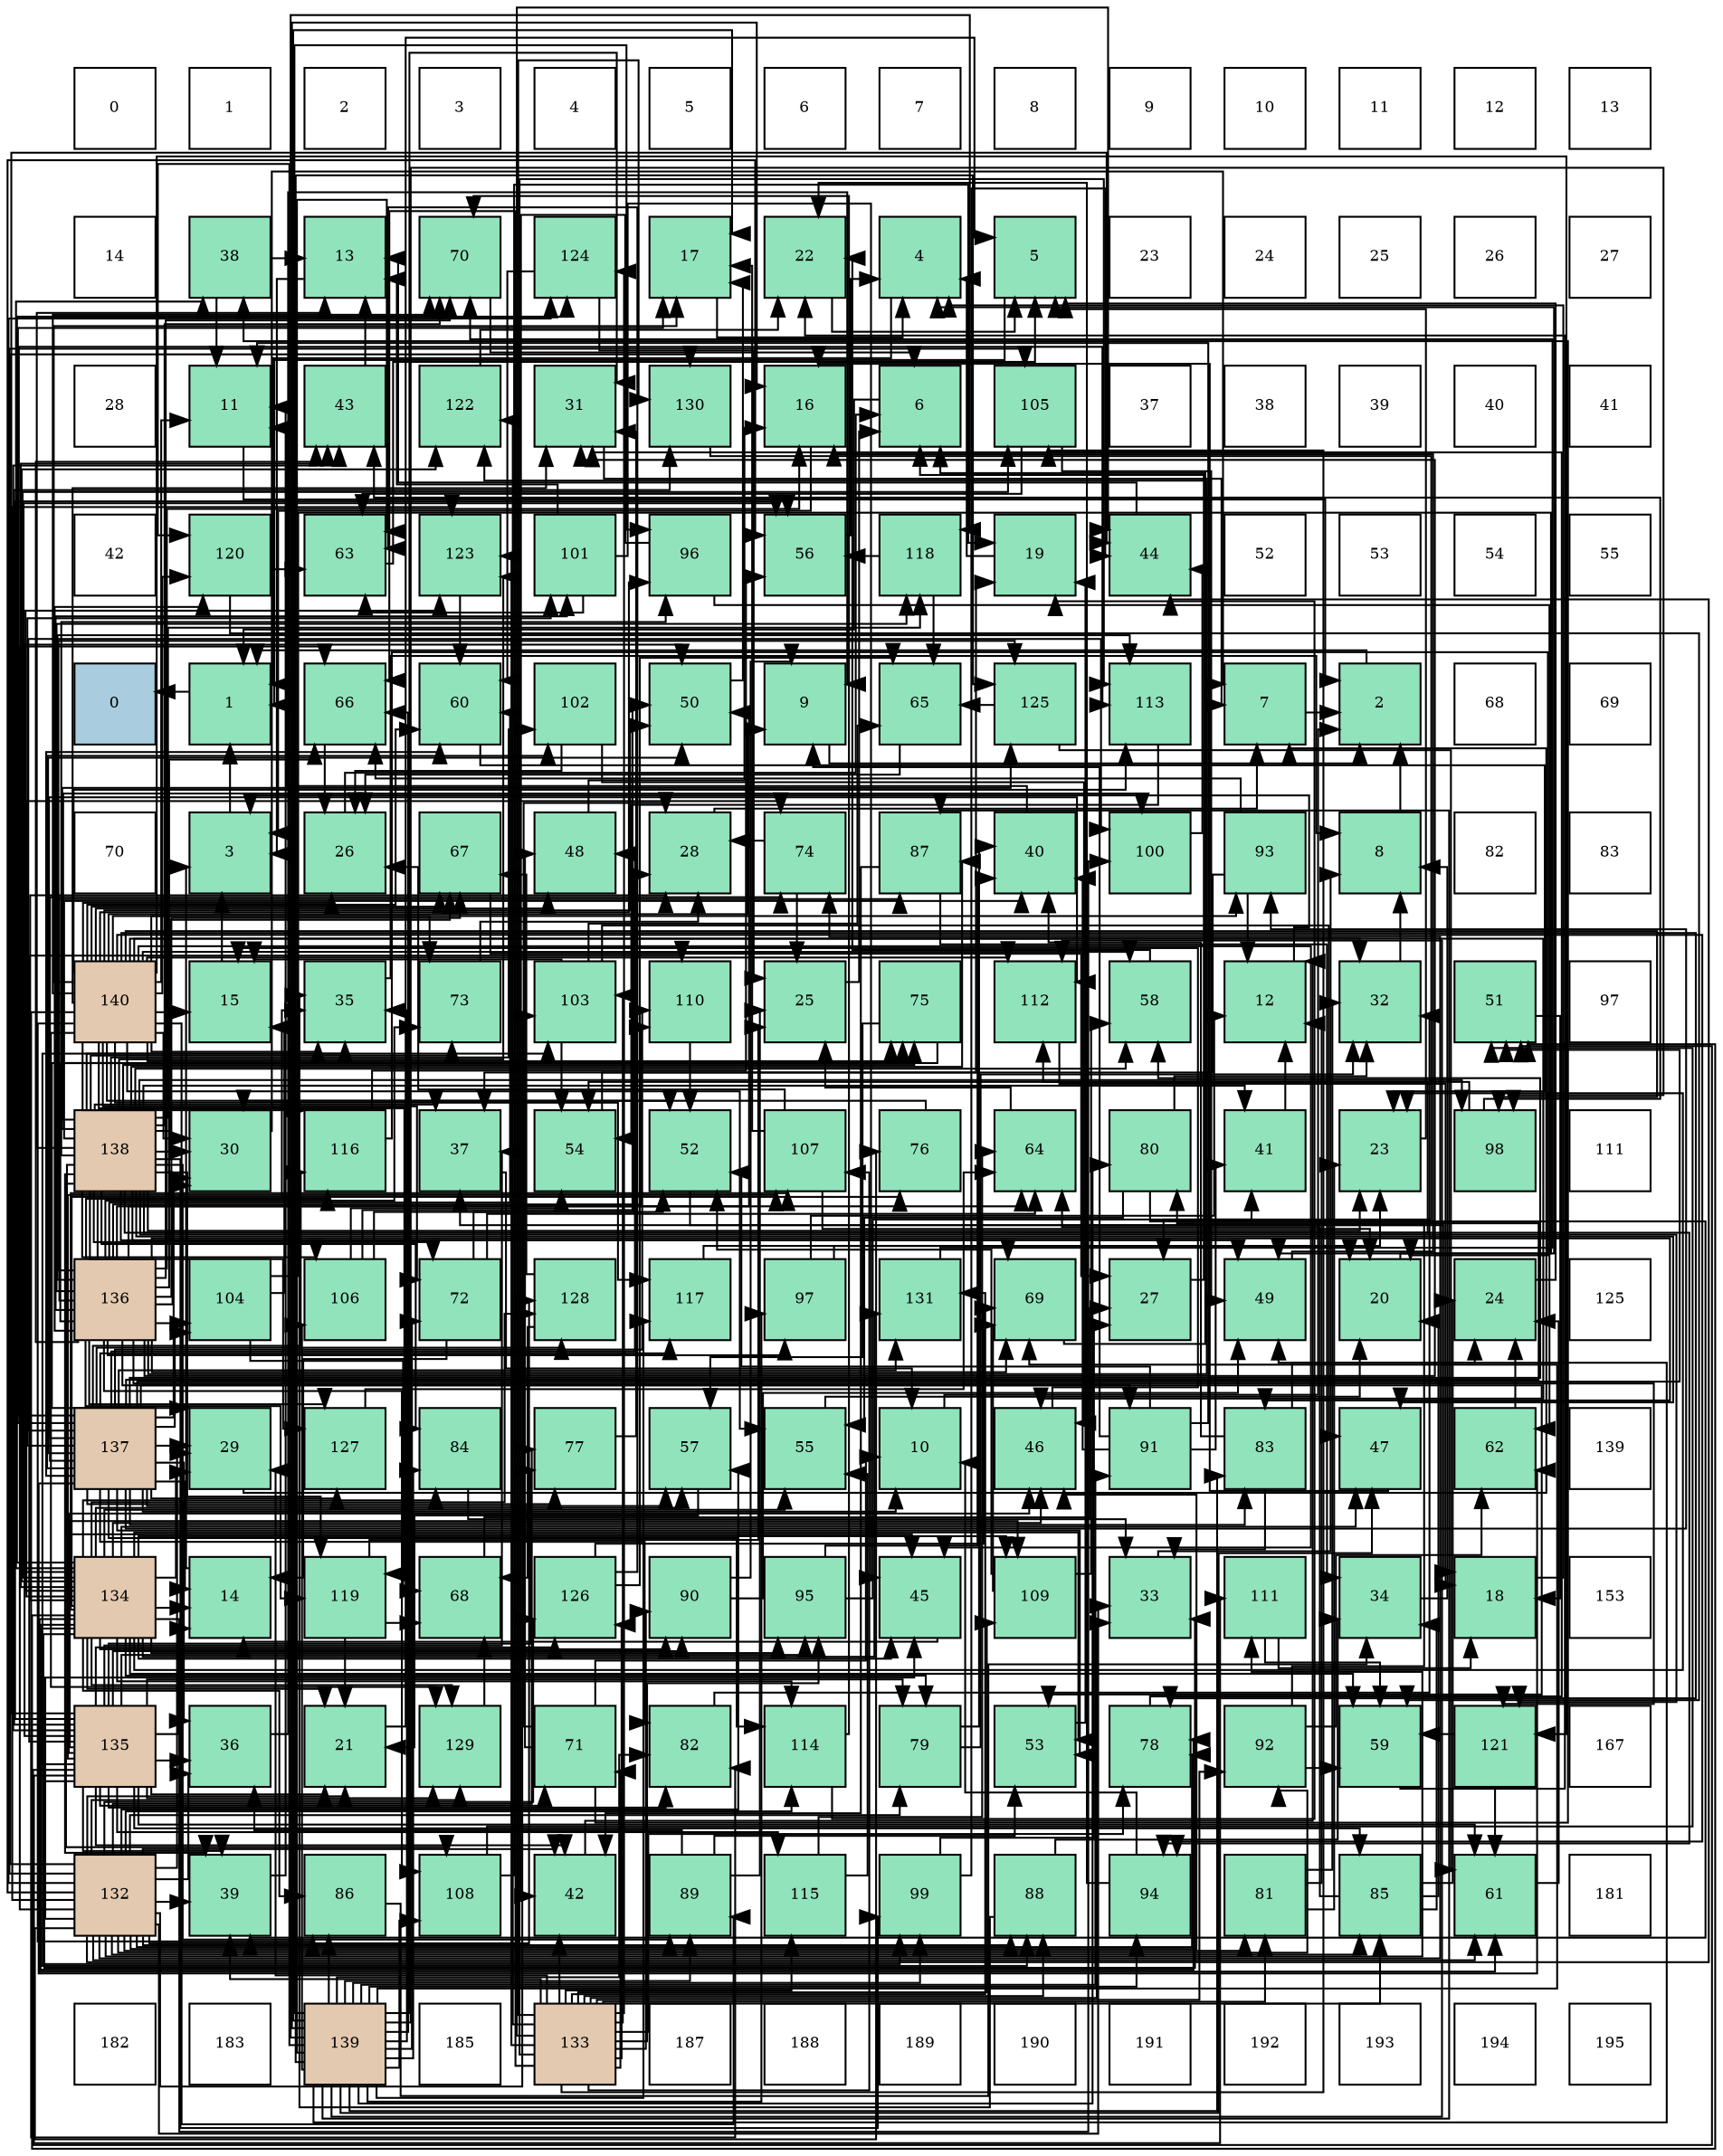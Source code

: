 digraph layout{
 rankdir=TB;
 splines=ortho;
 node [style=filled shape=square fixedsize=true width=0.6];
0[label="0", fontsize=8, fillcolor="#ffffff"];
1[label="1", fontsize=8, fillcolor="#ffffff"];
2[label="2", fontsize=8, fillcolor="#ffffff"];
3[label="3", fontsize=8, fillcolor="#ffffff"];
4[label="4", fontsize=8, fillcolor="#ffffff"];
5[label="5", fontsize=8, fillcolor="#ffffff"];
6[label="6", fontsize=8, fillcolor="#ffffff"];
7[label="7", fontsize=8, fillcolor="#ffffff"];
8[label="8", fontsize=8, fillcolor="#ffffff"];
9[label="9", fontsize=8, fillcolor="#ffffff"];
10[label="10", fontsize=8, fillcolor="#ffffff"];
11[label="11", fontsize=8, fillcolor="#ffffff"];
12[label="12", fontsize=8, fillcolor="#ffffff"];
13[label="13", fontsize=8, fillcolor="#ffffff"];
14[label="14", fontsize=8, fillcolor="#ffffff"];
15[label="38", fontsize=8, fillcolor="#91e3bb"];
16[label="13", fontsize=8, fillcolor="#91e3bb"];
17[label="70", fontsize=8, fillcolor="#91e3bb"];
18[label="124", fontsize=8, fillcolor="#91e3bb"];
19[label="17", fontsize=8, fillcolor="#91e3bb"];
20[label="22", fontsize=8, fillcolor="#91e3bb"];
21[label="4", fontsize=8, fillcolor="#91e3bb"];
22[label="5", fontsize=8, fillcolor="#91e3bb"];
23[label="23", fontsize=8, fillcolor="#ffffff"];
24[label="24", fontsize=8, fillcolor="#ffffff"];
25[label="25", fontsize=8, fillcolor="#ffffff"];
26[label="26", fontsize=8, fillcolor="#ffffff"];
27[label="27", fontsize=8, fillcolor="#ffffff"];
28[label="28", fontsize=8, fillcolor="#ffffff"];
29[label="11", fontsize=8, fillcolor="#91e3bb"];
30[label="43", fontsize=8, fillcolor="#91e3bb"];
31[label="122", fontsize=8, fillcolor="#91e3bb"];
32[label="31", fontsize=8, fillcolor="#91e3bb"];
33[label="130", fontsize=8, fillcolor="#91e3bb"];
34[label="16", fontsize=8, fillcolor="#91e3bb"];
35[label="6", fontsize=8, fillcolor="#91e3bb"];
36[label="105", fontsize=8, fillcolor="#91e3bb"];
37[label="37", fontsize=8, fillcolor="#ffffff"];
38[label="38", fontsize=8, fillcolor="#ffffff"];
39[label="39", fontsize=8, fillcolor="#ffffff"];
40[label="40", fontsize=8, fillcolor="#ffffff"];
41[label="41", fontsize=8, fillcolor="#ffffff"];
42[label="42", fontsize=8, fillcolor="#ffffff"];
43[label="120", fontsize=8, fillcolor="#91e3bb"];
44[label="63", fontsize=8, fillcolor="#91e3bb"];
45[label="123", fontsize=8, fillcolor="#91e3bb"];
46[label="101", fontsize=8, fillcolor="#91e3bb"];
47[label="96", fontsize=8, fillcolor="#91e3bb"];
48[label="56", fontsize=8, fillcolor="#91e3bb"];
49[label="118", fontsize=8, fillcolor="#91e3bb"];
50[label="19", fontsize=8, fillcolor="#91e3bb"];
51[label="44", fontsize=8, fillcolor="#91e3bb"];
52[label="52", fontsize=8, fillcolor="#ffffff"];
53[label="53", fontsize=8, fillcolor="#ffffff"];
54[label="54", fontsize=8, fillcolor="#ffffff"];
55[label="55", fontsize=8, fillcolor="#ffffff"];
56[label="0", fontsize=8, fillcolor="#a9ccde"];
57[label="1", fontsize=8, fillcolor="#91e3bb"];
58[label="66", fontsize=8, fillcolor="#91e3bb"];
59[label="60", fontsize=8, fillcolor="#91e3bb"];
60[label="102", fontsize=8, fillcolor="#91e3bb"];
61[label="50", fontsize=8, fillcolor="#91e3bb"];
62[label="9", fontsize=8, fillcolor="#91e3bb"];
63[label="65", fontsize=8, fillcolor="#91e3bb"];
64[label="125", fontsize=8, fillcolor="#91e3bb"];
65[label="113", fontsize=8, fillcolor="#91e3bb"];
66[label="7", fontsize=8, fillcolor="#91e3bb"];
67[label="2", fontsize=8, fillcolor="#91e3bb"];
68[label="68", fontsize=8, fillcolor="#ffffff"];
69[label="69", fontsize=8, fillcolor="#ffffff"];
70[label="70", fontsize=8, fillcolor="#ffffff"];
71[label="3", fontsize=8, fillcolor="#91e3bb"];
72[label="26", fontsize=8, fillcolor="#91e3bb"];
73[label="67", fontsize=8, fillcolor="#91e3bb"];
74[label="48", fontsize=8, fillcolor="#91e3bb"];
75[label="28", fontsize=8, fillcolor="#91e3bb"];
76[label="74", fontsize=8, fillcolor="#91e3bb"];
77[label="87", fontsize=8, fillcolor="#91e3bb"];
78[label="40", fontsize=8, fillcolor="#91e3bb"];
79[label="100", fontsize=8, fillcolor="#91e3bb"];
80[label="93", fontsize=8, fillcolor="#91e3bb"];
81[label="8", fontsize=8, fillcolor="#91e3bb"];
82[label="82", fontsize=8, fillcolor="#ffffff"];
83[label="83", fontsize=8, fillcolor="#ffffff"];
84[label="140", fontsize=8, fillcolor="#e3c9af"];
85[label="15", fontsize=8, fillcolor="#91e3bb"];
86[label="35", fontsize=8, fillcolor="#91e3bb"];
87[label="73", fontsize=8, fillcolor="#91e3bb"];
88[label="103", fontsize=8, fillcolor="#91e3bb"];
89[label="110", fontsize=8, fillcolor="#91e3bb"];
90[label="25", fontsize=8, fillcolor="#91e3bb"];
91[label="75", fontsize=8, fillcolor="#91e3bb"];
92[label="112", fontsize=8, fillcolor="#91e3bb"];
93[label="58", fontsize=8, fillcolor="#91e3bb"];
94[label="12", fontsize=8, fillcolor="#91e3bb"];
95[label="32", fontsize=8, fillcolor="#91e3bb"];
96[label="51", fontsize=8, fillcolor="#91e3bb"];
97[label="97", fontsize=8, fillcolor="#ffffff"];
98[label="138", fontsize=8, fillcolor="#e3c9af"];
99[label="30", fontsize=8, fillcolor="#91e3bb"];
100[label="116", fontsize=8, fillcolor="#91e3bb"];
101[label="37", fontsize=8, fillcolor="#91e3bb"];
102[label="54", fontsize=8, fillcolor="#91e3bb"];
103[label="52", fontsize=8, fillcolor="#91e3bb"];
104[label="107", fontsize=8, fillcolor="#91e3bb"];
105[label="76", fontsize=8, fillcolor="#91e3bb"];
106[label="64", fontsize=8, fillcolor="#91e3bb"];
107[label="80", fontsize=8, fillcolor="#91e3bb"];
108[label="41", fontsize=8, fillcolor="#91e3bb"];
109[label="23", fontsize=8, fillcolor="#91e3bb"];
110[label="98", fontsize=8, fillcolor="#91e3bb"];
111[label="111", fontsize=8, fillcolor="#ffffff"];
112[label="136", fontsize=8, fillcolor="#e3c9af"];
113[label="104", fontsize=8, fillcolor="#91e3bb"];
114[label="106", fontsize=8, fillcolor="#91e3bb"];
115[label="72", fontsize=8, fillcolor="#91e3bb"];
116[label="128", fontsize=8, fillcolor="#91e3bb"];
117[label="117", fontsize=8, fillcolor="#91e3bb"];
118[label="97", fontsize=8, fillcolor="#91e3bb"];
119[label="131", fontsize=8, fillcolor="#91e3bb"];
120[label="69", fontsize=8, fillcolor="#91e3bb"];
121[label="27", fontsize=8, fillcolor="#91e3bb"];
122[label="49", fontsize=8, fillcolor="#91e3bb"];
123[label="20", fontsize=8, fillcolor="#91e3bb"];
124[label="24", fontsize=8, fillcolor="#91e3bb"];
125[label="125", fontsize=8, fillcolor="#ffffff"];
126[label="137", fontsize=8, fillcolor="#e3c9af"];
127[label="29", fontsize=8, fillcolor="#91e3bb"];
128[label="127", fontsize=8, fillcolor="#91e3bb"];
129[label="84", fontsize=8, fillcolor="#91e3bb"];
130[label="77", fontsize=8, fillcolor="#91e3bb"];
131[label="57", fontsize=8, fillcolor="#91e3bb"];
132[label="55", fontsize=8, fillcolor="#91e3bb"];
133[label="10", fontsize=8, fillcolor="#91e3bb"];
134[label="46", fontsize=8, fillcolor="#91e3bb"];
135[label="91", fontsize=8, fillcolor="#91e3bb"];
136[label="83", fontsize=8, fillcolor="#91e3bb"];
137[label="47", fontsize=8, fillcolor="#91e3bb"];
138[label="62", fontsize=8, fillcolor="#91e3bb"];
139[label="139", fontsize=8, fillcolor="#ffffff"];
140[label="134", fontsize=8, fillcolor="#e3c9af"];
141[label="14", fontsize=8, fillcolor="#91e3bb"];
142[label="119", fontsize=8, fillcolor="#91e3bb"];
143[label="68", fontsize=8, fillcolor="#91e3bb"];
144[label="126", fontsize=8, fillcolor="#91e3bb"];
145[label="90", fontsize=8, fillcolor="#91e3bb"];
146[label="95", fontsize=8, fillcolor="#91e3bb"];
147[label="45", fontsize=8, fillcolor="#91e3bb"];
148[label="109", fontsize=8, fillcolor="#91e3bb"];
149[label="33", fontsize=8, fillcolor="#91e3bb"];
150[label="111", fontsize=8, fillcolor="#91e3bb"];
151[label="34", fontsize=8, fillcolor="#91e3bb"];
152[label="18", fontsize=8, fillcolor="#91e3bb"];
153[label="153", fontsize=8, fillcolor="#ffffff"];
154[label="135", fontsize=8, fillcolor="#e3c9af"];
155[label="36", fontsize=8, fillcolor="#91e3bb"];
156[label="21", fontsize=8, fillcolor="#91e3bb"];
157[label="129", fontsize=8, fillcolor="#91e3bb"];
158[label="71", fontsize=8, fillcolor="#91e3bb"];
159[label="82", fontsize=8, fillcolor="#91e3bb"];
160[label="114", fontsize=8, fillcolor="#91e3bb"];
161[label="79", fontsize=8, fillcolor="#91e3bb"];
162[label="53", fontsize=8, fillcolor="#91e3bb"];
163[label="78", fontsize=8, fillcolor="#91e3bb"];
164[label="92", fontsize=8, fillcolor="#91e3bb"];
165[label="59", fontsize=8, fillcolor="#91e3bb"];
166[label="121", fontsize=8, fillcolor="#91e3bb"];
167[label="167", fontsize=8, fillcolor="#ffffff"];
168[label="132", fontsize=8, fillcolor="#e3c9af"];
169[label="39", fontsize=8, fillcolor="#91e3bb"];
170[label="86", fontsize=8, fillcolor="#91e3bb"];
171[label="108", fontsize=8, fillcolor="#91e3bb"];
172[label="42", fontsize=8, fillcolor="#91e3bb"];
173[label="89", fontsize=8, fillcolor="#91e3bb"];
174[label="115", fontsize=8, fillcolor="#91e3bb"];
175[label="99", fontsize=8, fillcolor="#91e3bb"];
176[label="88", fontsize=8, fillcolor="#91e3bb"];
177[label="94", fontsize=8, fillcolor="#91e3bb"];
178[label="81", fontsize=8, fillcolor="#91e3bb"];
179[label="85", fontsize=8, fillcolor="#91e3bb"];
180[label="61", fontsize=8, fillcolor="#91e3bb"];
181[label="181", fontsize=8, fillcolor="#ffffff"];
182[label="182", fontsize=8, fillcolor="#ffffff"];
183[label="183", fontsize=8, fillcolor="#ffffff"];
184[label="139", fontsize=8, fillcolor="#e3c9af"];
185[label="185", fontsize=8, fillcolor="#ffffff"];
186[label="133", fontsize=8, fillcolor="#e3c9af"];
187[label="187", fontsize=8, fillcolor="#ffffff"];
188[label="188", fontsize=8, fillcolor="#ffffff"];
189[label="189", fontsize=8, fillcolor="#ffffff"];
190[label="190", fontsize=8, fillcolor="#ffffff"];
191[label="191", fontsize=8, fillcolor="#ffffff"];
192[label="192", fontsize=8, fillcolor="#ffffff"];
193[label="193", fontsize=8, fillcolor="#ffffff"];
194[label="194", fontsize=8, fillcolor="#ffffff"];
195[label="195", fontsize=8, fillcolor="#ffffff"];
edge [constraint=false, style=vis];57 -> 56;
67 -> 57;
71 -> 57;
21 -> 57;
22 -> 57;
35 -> 57;
66 -> 67;
81 -> 67;
62 -> 67;
133 -> 67;
29 -> 67;
94 -> 71;
16 -> 71;
141 -> 71;
85 -> 71;
34 -> 71;
19 -> 21;
152 -> 21;
50 -> 21;
123 -> 21;
156 -> 22;
20 -> 22;
109 -> 22;
124 -> 22;
90 -> 35;
72 -> 35;
121 -> 35;
75 -> 66;
127 -> 66;
99 -> 66;
32 -> 66;
95 -> 81;
149 -> 81;
151 -> 81;
86 -> 81;
155 -> 62;
101 -> 133;
15 -> 29;
15 -> 16;
169 -> 29;
78 -> 29;
108 -> 94;
172 -> 94;
30 -> 16;
51 -> 16;
147 -> 141;
134 -> 85;
137 -> 34;
74 -> 34;
122 -> 34;
61 -> 19;
96 -> 152;
103 -> 152;
162 -> 50;
102 -> 50;
132 -> 123;
48 -> 21;
131 -> 156;
93 -> 20;
165 -> 20;
59 -> 109;
180 -> 124;
138 -> 124;
44 -> 22;
106 -> 90;
63 -> 72;
58 -> 72;
73 -> 121;
143 -> 121;
120 -> 35;
17 -> 35;
158 -> 133;
158 -> 75;
158 -> 15;
158 -> 74;
115 -> 141;
115 -> 75;
115 -> 106;
87 -> 75;
76 -> 90;
76 -> 75;
91 -> 127;
91 -> 131;
105 -> 99;
130 -> 32;
163 -> 32;
161 -> 95;
161 -> 78;
107 -> 95;
107 -> 169;
107 -> 132;
178 -> 94;
178 -> 109;
178 -> 95;
159 -> 95;
136 -> 124;
136 -> 149;
136 -> 78;
129 -> 149;
179 -> 123;
179 -> 124;
179 -> 151;
179 -> 106;
170 -> 151;
77 -> 151;
77 -> 172;
176 -> 151;
176 -> 86;
173 -> 90;
173 -> 155;
173 -> 162;
145 -> 62;
145 -> 122;
135 -> 62;
135 -> 29;
135 -> 78;
135 -> 108;
135 -> 103;
164 -> 101;
164 -> 165;
164 -> 138;
80 -> 94;
80 -> 101;
80 -> 58;
177 -> 133;
177 -> 20;
146 -> 78;
146 -> 108;
47 -> 172;
47 -> 138;
118 -> 94;
118 -> 109;
110 -> 30;
110 -> 102;
175 -> 121;
175 -> 51;
79 -> 51;
46 -> 16;
46 -> 147;
46 -> 44;
60 -> 72;
60 -> 134;
88 -> 85;
88 -> 137;
88 -> 102;
88 -> 63;
113 -> 85;
113 -> 122;
113 -> 143;
36 -> 122;
36 -> 44;
114 -> 61;
114 -> 103;
114 -> 102;
104 -> 19;
104 -> 123;
104 -> 72;
171 -> 50;
171 -> 96;
148 -> 103;
148 -> 93;
148 -> 120;
89 -> 103;
150 -> 152;
150 -> 165;
92 -> 152;
65 -> 102;
160 -> 50;
160 -> 17;
174 -> 132;
174 -> 106;
100 -> 123;
100 -> 48;
117 -> 123;
49 -> 48;
49 -> 63;
142 -> 156;
142 -> 90;
142 -> 143;
43 -> 165;
43 -> 44;
166 -> 165;
166 -> 180;
31 -> 20;
45 -> 59;
18 -> 90;
18 -> 59;
64 -> 180;
64 -> 63;
144 -> 44;
144 -> 63;
144 -> 120;
128 -> 106;
116 -> 73;
116 -> 143;
157 -> 143;
33 -> 121;
119 -> 17;
168 -> 156;
168 -> 127;
168 -> 149;
168 -> 155;
168 -> 169;
168 -> 172;
168 -> 51;
168 -> 147;
168 -> 134;
168 -> 48;
168 -> 131;
168 -> 180;
168 -> 58;
168 -> 76;
168 -> 105;
168 -> 130;
168 -> 163;
168 -> 161;
168 -> 178;
168 -> 179;
168 -> 176;
168 -> 164;
168 -> 88;
168 -> 36;
168 -> 150;
168 -> 160;
168 -> 45;
168 -> 18;
168 -> 144;
168 -> 116;
168 -> 157;
168 -> 33;
186 -> 127;
186 -> 149;
186 -> 169;
186 -> 172;
186 -> 51;
186 -> 58;
186 -> 158;
186 -> 163;
186 -> 178;
186 -> 179;
186 -> 176;
186 -> 145;
186 -> 164;
186 -> 146;
186 -> 88;
186 -> 36;
186 -> 104;
186 -> 148;
186 -> 65;
186 -> 174;
186 -> 31;
186 -> 45;
186 -> 18;
186 -> 144;
186 -> 33;
186 -> 119;
140 -> 141;
140 -> 156;
140 -> 109;
140 -> 75;
140 -> 127;
140 -> 15;
140 -> 30;
140 -> 147;
140 -> 134;
140 -> 137;
140 -> 96;
140 -> 162;
140 -> 132;
140 -> 48;
140 -> 131;
140 -> 165;
140 -> 180;
140 -> 76;
140 -> 105;
140 -> 163;
140 -> 161;
140 -> 129;
140 -> 170;
140 -> 176;
140 -> 145;
140 -> 146;
140 -> 175;
140 -> 79;
140 -> 36;
140 -> 104;
140 -> 148;
140 -> 160;
140 -> 31;
140 -> 45;
140 -> 18;
140 -> 116;
140 -> 157;
140 -> 119;
154 -> 141;
154 -> 156;
154 -> 149;
154 -> 155;
154 -> 101;
154 -> 169;
154 -> 172;
154 -> 30;
154 -> 51;
154 -> 134;
154 -> 61;
154 -> 96;
154 -> 48;
154 -> 180;
154 -> 158;
154 -> 130;
154 -> 161;
154 -> 159;
154 -> 179;
154 -> 145;
154 -> 146;
154 -> 88;
154 -> 104;
154 -> 148;
154 -> 89;
154 -> 150;
154 -> 174;
154 -> 144;
154 -> 157;
154 -> 33;
112 -> 34;
112 -> 99;
112 -> 32;
112 -> 86;
112 -> 30;
112 -> 61;
112 -> 162;
112 -> 59;
112 -> 106;
112 -> 58;
112 -> 73;
112 -> 120;
112 -> 17;
112 -> 87;
112 -> 91;
112 -> 136;
112 -> 77;
112 -> 118;
112 -> 46;
112 -> 113;
112 -> 171;
112 -> 89;
112 -> 65;
112 -> 100;
112 -> 49;
112 -> 142;
112 -> 43;
112 -> 166;
112 -> 31;
112 -> 64;
112 -> 128;
126 -> 133;
126 -> 141;
126 -> 19;
126 -> 127;
126 -> 99;
126 -> 155;
126 -> 74;
126 -> 61;
126 -> 96;
126 -> 162;
126 -> 131;
126 -> 93;
126 -> 59;
126 -> 138;
126 -> 76;
126 -> 130;
126 -> 107;
126 -> 159;
126 -> 136;
126 -> 135;
126 -> 80;
126 -> 79;
126 -> 46;
126 -> 60;
126 -> 113;
126 -> 89;
126 -> 92;
126 -> 65;
126 -> 160;
126 -> 100;
126 -> 117;
126 -> 128;
126 -> 116;
126 -> 119;
98 -> 16;
98 -> 109;
98 -> 99;
98 -> 86;
98 -> 101;
98 -> 169;
98 -> 78;
98 -> 108;
98 -> 147;
98 -> 137;
98 -> 122;
98 -> 93;
98 -> 73;
98 -> 120;
98 -> 17;
98 -> 115;
98 -> 87;
98 -> 91;
98 -> 129;
98 -> 77;
98 -> 173;
98 -> 177;
98 -> 47;
98 -> 110;
98 -> 175;
98 -> 79;
98 -> 60;
98 -> 114;
98 -> 171;
98 -> 92;
98 -> 49;
98 -> 142;
98 -> 166;
98 -> 45;
98 -> 64;
98 -> 128;
184 -> 34;
184 -> 19;
184 -> 32;
184 -> 86;
184 -> 137;
184 -> 122;
184 -> 44;
184 -> 58;
184 -> 120;
184 -> 115;
184 -> 107;
184 -> 159;
184 -> 136;
184 -> 129;
184 -> 170;
184 -> 77;
184 -> 173;
184 -> 135;
184 -> 177;
184 -> 47;
184 -> 118;
184 -> 110;
184 -> 175;
184 -> 114;
184 -> 171;
184 -> 92;
184 -> 117;
184 -> 49;
184 -> 43;
184 -> 64;
84 -> 62;
84 -> 29;
84 -> 85;
84 -> 19;
84 -> 72;
84 -> 99;
84 -> 32;
84 -> 95;
84 -> 86;
84 -> 147;
84 -> 134;
84 -> 74;
84 -> 61;
84 -> 103;
84 -> 132;
84 -> 93;
84 -> 59;
84 -> 73;
84 -> 17;
84 -> 115;
84 -> 87;
84 -> 91;
84 -> 163;
84 -> 159;
84 -> 170;
84 -> 173;
84 -> 80;
84 -> 177;
84 -> 47;
84 -> 110;
84 -> 92;
84 -> 65;
84 -> 100;
84 -> 117;
84 -> 142;
84 -> 43;
84 -> 166;
84 -> 157;
edge [constraint=true, style=invis];
0 -> 14 -> 28 -> 42 -> 56 -> 70 -> 84 -> 98 -> 112 -> 126 -> 140 -> 154 -> 168 -> 182;
1 -> 15 -> 29 -> 43 -> 57 -> 71 -> 85 -> 99 -> 113 -> 127 -> 141 -> 155 -> 169 -> 183;
2 -> 16 -> 30 -> 44 -> 58 -> 72 -> 86 -> 100 -> 114 -> 128 -> 142 -> 156 -> 170 -> 184;
3 -> 17 -> 31 -> 45 -> 59 -> 73 -> 87 -> 101 -> 115 -> 129 -> 143 -> 157 -> 171 -> 185;
4 -> 18 -> 32 -> 46 -> 60 -> 74 -> 88 -> 102 -> 116 -> 130 -> 144 -> 158 -> 172 -> 186;
5 -> 19 -> 33 -> 47 -> 61 -> 75 -> 89 -> 103 -> 117 -> 131 -> 145 -> 159 -> 173 -> 187;
6 -> 20 -> 34 -> 48 -> 62 -> 76 -> 90 -> 104 -> 118 -> 132 -> 146 -> 160 -> 174 -> 188;
7 -> 21 -> 35 -> 49 -> 63 -> 77 -> 91 -> 105 -> 119 -> 133 -> 147 -> 161 -> 175 -> 189;
8 -> 22 -> 36 -> 50 -> 64 -> 78 -> 92 -> 106 -> 120 -> 134 -> 148 -> 162 -> 176 -> 190;
9 -> 23 -> 37 -> 51 -> 65 -> 79 -> 93 -> 107 -> 121 -> 135 -> 149 -> 163 -> 177 -> 191;
10 -> 24 -> 38 -> 52 -> 66 -> 80 -> 94 -> 108 -> 122 -> 136 -> 150 -> 164 -> 178 -> 192;
11 -> 25 -> 39 -> 53 -> 67 -> 81 -> 95 -> 109 -> 123 -> 137 -> 151 -> 165 -> 179 -> 193;
12 -> 26 -> 40 -> 54 -> 68 -> 82 -> 96 -> 110 -> 124 -> 138 -> 152 -> 166 -> 180 -> 194;
13 -> 27 -> 41 -> 55 -> 69 -> 83 -> 97 -> 111 -> 125 -> 139 -> 153 -> 167 -> 181 -> 195;
rank = same {0 -> 1 -> 2 -> 3 -> 4 -> 5 -> 6 -> 7 -> 8 -> 9 -> 10 -> 11 -> 12 -> 13};
rank = same {14 -> 15 -> 16 -> 17 -> 18 -> 19 -> 20 -> 21 -> 22 -> 23 -> 24 -> 25 -> 26 -> 27};
rank = same {28 -> 29 -> 30 -> 31 -> 32 -> 33 -> 34 -> 35 -> 36 -> 37 -> 38 -> 39 -> 40 -> 41};
rank = same {42 -> 43 -> 44 -> 45 -> 46 -> 47 -> 48 -> 49 -> 50 -> 51 -> 52 -> 53 -> 54 -> 55};
rank = same {56 -> 57 -> 58 -> 59 -> 60 -> 61 -> 62 -> 63 -> 64 -> 65 -> 66 -> 67 -> 68 -> 69};
rank = same {70 -> 71 -> 72 -> 73 -> 74 -> 75 -> 76 -> 77 -> 78 -> 79 -> 80 -> 81 -> 82 -> 83};
rank = same {84 -> 85 -> 86 -> 87 -> 88 -> 89 -> 90 -> 91 -> 92 -> 93 -> 94 -> 95 -> 96 -> 97};
rank = same {98 -> 99 -> 100 -> 101 -> 102 -> 103 -> 104 -> 105 -> 106 -> 107 -> 108 -> 109 -> 110 -> 111};
rank = same {112 -> 113 -> 114 -> 115 -> 116 -> 117 -> 118 -> 119 -> 120 -> 121 -> 122 -> 123 -> 124 -> 125};
rank = same {126 -> 127 -> 128 -> 129 -> 130 -> 131 -> 132 -> 133 -> 134 -> 135 -> 136 -> 137 -> 138 -> 139};
rank = same {140 -> 141 -> 142 -> 143 -> 144 -> 145 -> 146 -> 147 -> 148 -> 149 -> 150 -> 151 -> 152 -> 153};
rank = same {154 -> 155 -> 156 -> 157 -> 158 -> 159 -> 160 -> 161 -> 162 -> 163 -> 164 -> 165 -> 166 -> 167};
rank = same {168 -> 169 -> 170 -> 171 -> 172 -> 173 -> 174 -> 175 -> 176 -> 177 -> 178 -> 179 -> 180 -> 181};
rank = same {182 -> 183 -> 184 -> 185 -> 186 -> 187 -> 188 -> 189 -> 190 -> 191 -> 192 -> 193 -> 194 -> 195};
}